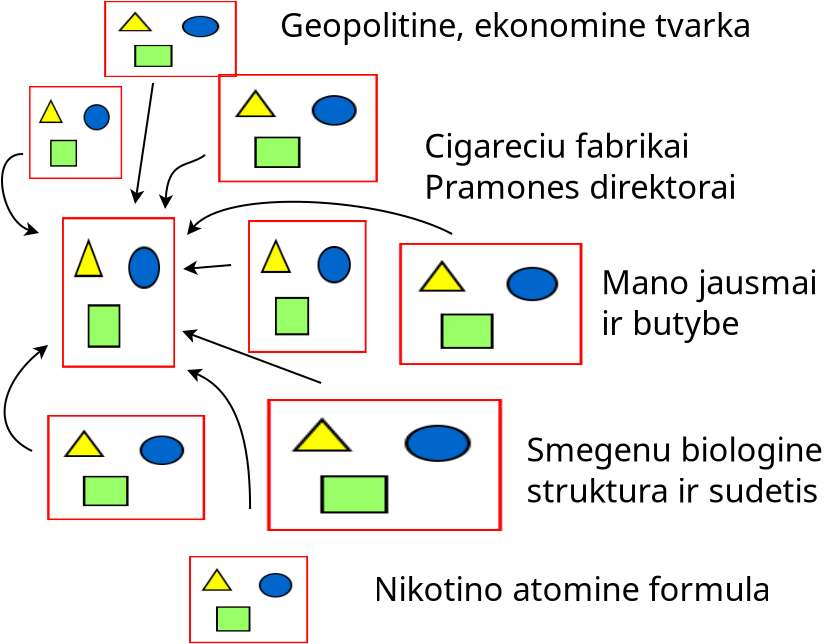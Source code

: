<?xml version="1.0" encoding="UTF-8"?>
<dia:diagram xmlns:dia="http://www.lysator.liu.se/~alla/dia/">
  <dia:layer name="Background" visible="true" connectable="true" active="true">
    <dia:object type="Standard - Image" version="0" id="O0">
      <dia:attribute name="obj_pos">
        <dia:point val="6.75,2.85"/>
      </dia:attribute>
      <dia:attribute name="obj_bb">
        <dia:rectangle val="6.75,2.85;13.389,6.65"/>
      </dia:attribute>
      <dia:attribute name="elem_corner">
        <dia:point val="6.75,2.85"/>
      </dia:attribute>
      <dia:attribute name="elem_width">
        <dia:real val="6.639"/>
      </dia:attribute>
      <dia:attribute name="elem_height">
        <dia:real val="3.8"/>
      </dia:attribute>
      <dia:attribute name="draw_border">
        <dia:boolean val="false"/>
      </dia:attribute>
      <dia:attribute name="keep_aspect">
        <dia:boolean val="true"/>
      </dia:attribute>
      <dia:attribute name="file">
        <dia:string>#/home/linas/src/learn/learn-lang-diary/ss-2024/Earth.png#</dia:string>
      </dia:attribute>
    </dia:object>
    <dia:object type="Standard - Image" version="0" id="O1">
      <dia:attribute name="obj_pos">
        <dia:point val="3,7.1"/>
      </dia:attribute>
      <dia:attribute name="obj_bb">
        <dia:rectangle val="3,7.1;7.65,11.75"/>
      </dia:attribute>
      <dia:attribute name="elem_corner">
        <dia:point val="3,7.1"/>
      </dia:attribute>
      <dia:attribute name="elem_width">
        <dia:real val="4.65"/>
      </dia:attribute>
      <dia:attribute name="elem_height">
        <dia:real val="4.65"/>
      </dia:attribute>
      <dia:attribute name="draw_border">
        <dia:boolean val="false"/>
      </dia:attribute>
      <dia:attribute name="keep_aspect">
        <dia:boolean val="true"/>
      </dia:attribute>
      <dia:attribute name="file">
        <dia:string>#/home/linas/src/learn/learn-lang-diary/ss-2024/factory.png#</dia:string>
      </dia:attribute>
    </dia:object>
    <dia:object type="Standard - Image" version="0" id="O2">
      <dia:attribute name="obj_pos">
        <dia:point val="12.45,6.5"/>
      </dia:attribute>
      <dia:attribute name="obj_bb">
        <dia:rectangle val="12.45,6.5;20.442,11.916"/>
      </dia:attribute>
      <dia:attribute name="elem_corner">
        <dia:point val="12.45,6.5"/>
      </dia:attribute>
      <dia:attribute name="elem_width">
        <dia:real val="7.992"/>
      </dia:attribute>
      <dia:attribute name="elem_height">
        <dia:real val="5.416"/>
      </dia:attribute>
      <dia:attribute name="draw_border">
        <dia:boolean val="false"/>
      </dia:attribute>
      <dia:attribute name="keep_aspect">
        <dia:boolean val="true"/>
      </dia:attribute>
      <dia:attribute name="file">
        <dia:string>#/home/linas/src/learn/learn-lang-diary/ss-2024/boardroom.jpeg#</dia:string>
      </dia:attribute>
    </dia:object>
    <dia:object type="Standard - Image" version="0" id="O3">
      <dia:attribute name="obj_pos">
        <dia:point val="4.65,13.65"/>
      </dia:attribute>
      <dia:attribute name="obj_bb">
        <dia:rectangle val="4.65,13.65;10.3,21.193"/>
      </dia:attribute>
      <dia:attribute name="elem_corner">
        <dia:point val="4.65,13.65"/>
      </dia:attribute>
      <dia:attribute name="elem_width">
        <dia:real val="5.65"/>
      </dia:attribute>
      <dia:attribute name="elem_height">
        <dia:real val="7.543"/>
      </dia:attribute>
      <dia:attribute name="draw_border">
        <dia:boolean val="false"/>
      </dia:attribute>
      <dia:attribute name="keep_aspect">
        <dia:boolean val="true"/>
      </dia:attribute>
      <dia:attribute name="file">
        <dia:string>#/home/linas/src/learn/learn-lang-diary/ss-2024/smoking-man.jpeg#</dia:string>
      </dia:attribute>
    </dia:object>
    <dia:object type="Standard - Image" version="0" id="O4">
      <dia:attribute name="obj_pos">
        <dia:point val="13.95,13.8"/>
      </dia:attribute>
      <dia:attribute name="obj_bb">
        <dia:rectangle val="13.95,13.8;19.873,20.45"/>
      </dia:attribute>
      <dia:attribute name="elem_corner">
        <dia:point val="13.95,13.8"/>
      </dia:attribute>
      <dia:attribute name="elem_width">
        <dia:real val="5.924"/>
      </dia:attribute>
      <dia:attribute name="elem_height">
        <dia:real val="6.65"/>
      </dia:attribute>
      <dia:attribute name="draw_border">
        <dia:boolean val="false"/>
      </dia:attribute>
      <dia:attribute name="keep_aspect">
        <dia:boolean val="true"/>
      </dia:attribute>
      <dia:attribute name="file">
        <dia:string>#/home/linas/src/learn/learn-lang-diary/ss-2024/brain.jpeg#</dia:string>
      </dia:attribute>
    </dia:object>
    <dia:object type="Standard - Image" version="0" id="O5">
      <dia:attribute name="obj_pos">
        <dia:point val="3.9,23.55"/>
      </dia:attribute>
      <dia:attribute name="obj_bb">
        <dia:rectangle val="3.9,23.55;11.8,28.807"/>
      </dia:attribute>
      <dia:attribute name="elem_corner">
        <dia:point val="3.9,23.55"/>
      </dia:attribute>
      <dia:attribute name="elem_width">
        <dia:real val="7.9"/>
      </dia:attribute>
      <dia:attribute name="elem_height">
        <dia:real val="5.257"/>
      </dia:attribute>
      <dia:attribute name="draw_border">
        <dia:boolean val="false"/>
      </dia:attribute>
      <dia:attribute name="keep_aspect">
        <dia:boolean val="true"/>
      </dia:attribute>
      <dia:attribute name="file">
        <dia:string>#/home/linas/src/learn/learn-lang-diary/ss-2024/medusa.jpeg#</dia:string>
      </dia:attribute>
    </dia:object>
    <dia:object type="Standard - Image" version="0" id="O6">
      <dia:attribute name="obj_pos">
        <dia:point val="14.9,22.75"/>
      </dia:attribute>
      <dia:attribute name="obj_bb">
        <dia:rectangle val="14.9,22.75;26.646,29.35"/>
      </dia:attribute>
      <dia:attribute name="elem_corner">
        <dia:point val="14.9,22.75"/>
      </dia:attribute>
      <dia:attribute name="elem_width">
        <dia:real val="11.746"/>
      </dia:attribute>
      <dia:attribute name="elem_height">
        <dia:real val="6.6"/>
      </dia:attribute>
      <dia:attribute name="draw_border">
        <dia:boolean val="false"/>
      </dia:attribute>
      <dia:attribute name="keep_aspect">
        <dia:boolean val="true"/>
      </dia:attribute>
      <dia:attribute name="file">
        <dia:string>#/home/linas/src/learn/learn-lang-diary/ss-2024/neuron.png#</dia:string>
      </dia:attribute>
    </dia:object>
    <dia:object type="Standard - Image" version="0" id="O7">
      <dia:attribute name="obj_pos">
        <dia:point val="21.5,14.95"/>
      </dia:attribute>
      <dia:attribute name="obj_bb">
        <dia:rectangle val="21.5,14.95;30.667,21.05"/>
      </dia:attribute>
      <dia:attribute name="elem_corner">
        <dia:point val="21.5,14.95"/>
      </dia:attribute>
      <dia:attribute name="elem_width">
        <dia:real val="9.167"/>
      </dia:attribute>
      <dia:attribute name="elem_height">
        <dia:real val="6.1"/>
      </dia:attribute>
      <dia:attribute name="draw_border">
        <dia:boolean val="false"/>
      </dia:attribute>
      <dia:attribute name="keep_aspect">
        <dia:boolean val="true"/>
      </dia:attribute>
      <dia:attribute name="file">
        <dia:string>#/home/linas/src/learn/learn-lang-diary/ss-2024/cigarettes.jpeg#</dia:string>
      </dia:attribute>
    </dia:object>
    <dia:object type="Standard - Image" version="0" id="O8">
      <dia:attribute name="obj_pos">
        <dia:point val="11,30.6"/>
      </dia:attribute>
      <dia:attribute name="obj_bb">
        <dia:rectangle val="11,30.6;16.95,34.957"/>
      </dia:attribute>
      <dia:attribute name="elem_corner">
        <dia:point val="11,30.6"/>
      </dia:attribute>
      <dia:attribute name="elem_width">
        <dia:real val="5.95"/>
      </dia:attribute>
      <dia:attribute name="elem_height">
        <dia:real val="4.357"/>
      </dia:attribute>
      <dia:attribute name="draw_border">
        <dia:boolean val="false"/>
      </dia:attribute>
      <dia:attribute name="keep_aspect">
        <dia:boolean val="true"/>
      </dia:attribute>
      <dia:attribute name="file">
        <dia:string>#/home/linas/src/learn/learn-lang-diary/ss-2024/nicotine-molecule.png#</dia:string>
      </dia:attribute>
    </dia:object>
    <dia:object type="Standard - Text" version="1" id="O9">
      <dia:attribute name="obj_pos">
        <dia:point val="15.55,4.65"/>
      </dia:attribute>
      <dia:attribute name="obj_bb">
        <dia:rectangle val="15.55,3.13;40.725,5.037"/>
      </dia:attribute>
      <dia:attribute name="text">
        <dia:composite type="text">
          <dia:attribute name="string">
            <dia:string>#Geopolitine, ekonomine tvarka#</dia:string>
          </dia:attribute>
          <dia:attribute name="font">
            <dia:font family="sans" style="0" name="Helvetica"/>
          </dia:attribute>
          <dia:attribute name="height">
            <dia:real val="2.046"/>
          </dia:attribute>
          <dia:attribute name="pos">
            <dia:point val="15.55,4.65"/>
          </dia:attribute>
          <dia:attribute name="color">
            <dia:color val="#000000ff"/>
          </dia:attribute>
          <dia:attribute name="alignment">
            <dia:enum val="0"/>
          </dia:attribute>
        </dia:composite>
      </dia:attribute>
      <dia:attribute name="valign">
        <dia:enum val="3"/>
      </dia:attribute>
    </dia:object>
    <dia:object type="Standard - Text" version="1" id="O10">
      <dia:attribute name="obj_pos">
        <dia:point val="22.755,10.69"/>
      </dia:attribute>
      <dia:attribute name="obj_bb">
        <dia:rectangle val="22.755,9.122;39.313,13.219"/>
      </dia:attribute>
      <dia:attribute name="text">
        <dia:composite type="text">
          <dia:attribute name="string">
            <dia:string>#Cigareciu fabrikai
Pramones direktorai#</dia:string>
          </dia:attribute>
          <dia:attribute name="font">
            <dia:font family="sans" style="0" name="Helvetica"/>
          </dia:attribute>
          <dia:attribute name="height">
            <dia:real val="2.046"/>
          </dia:attribute>
          <dia:attribute name="pos">
            <dia:point val="22.755,10.69"/>
          </dia:attribute>
          <dia:attribute name="color">
            <dia:color val="#000000ff"/>
          </dia:attribute>
          <dia:attribute name="alignment">
            <dia:enum val="0"/>
          </dia:attribute>
        </dia:composite>
      </dia:attribute>
      <dia:attribute name="valign">
        <dia:enum val="3"/>
      </dia:attribute>
    </dia:object>
    <dia:object type="Standard - Text" version="1" id="O11">
      <dia:attribute name="obj_pos">
        <dia:point val="31.61,17.51"/>
      </dia:attribute>
      <dia:attribute name="obj_bb">
        <dia:rectangle val="31.61,15.942;43.033,20.039"/>
      </dia:attribute>
      <dia:attribute name="text">
        <dia:composite type="text">
          <dia:attribute name="string">
            <dia:string>#Mano jausmai
ir butybe#</dia:string>
          </dia:attribute>
          <dia:attribute name="font">
            <dia:font family="sans" style="0" name="Helvetica"/>
          </dia:attribute>
          <dia:attribute name="height">
            <dia:real val="2.046"/>
          </dia:attribute>
          <dia:attribute name="pos">
            <dia:point val="31.61,17.51"/>
          </dia:attribute>
          <dia:attribute name="color">
            <dia:color val="#000000ff"/>
          </dia:attribute>
          <dia:attribute name="alignment">
            <dia:enum val="0"/>
          </dia:attribute>
        </dia:composite>
      </dia:attribute>
      <dia:attribute name="valign">
        <dia:enum val="3"/>
      </dia:attribute>
    </dia:object>
    <dia:object type="Standard - Text" version="1" id="O12">
      <dia:attribute name="obj_pos">
        <dia:point val="27.865,25.88"/>
      </dia:attribute>
      <dia:attribute name="obj_bb">
        <dia:rectangle val="27.865,24.36;43.645,28.314"/>
      </dia:attribute>
      <dia:attribute name="text">
        <dia:composite type="text">
          <dia:attribute name="string">
            <dia:string>#Smegenu biologine
struktura ir sudetis#</dia:string>
          </dia:attribute>
          <dia:attribute name="font">
            <dia:font family="sans" style="0" name="Helvetica"/>
          </dia:attribute>
          <dia:attribute name="height">
            <dia:real val="2.046"/>
          </dia:attribute>
          <dia:attribute name="pos">
            <dia:point val="27.865,25.88"/>
          </dia:attribute>
          <dia:attribute name="color">
            <dia:color val="#000000ff"/>
          </dia:attribute>
          <dia:attribute name="alignment">
            <dia:enum val="0"/>
          </dia:attribute>
        </dia:composite>
      </dia:attribute>
      <dia:attribute name="valign">
        <dia:enum val="3"/>
      </dia:attribute>
    </dia:object>
    <dia:object type="Standard - Text" version="1" id="O13">
      <dia:attribute name="obj_pos">
        <dia:point val="20.22,32.85"/>
      </dia:attribute>
      <dia:attribute name="obj_bb">
        <dia:rectangle val="20.22,31.282;41.075,33.333"/>
      </dia:attribute>
      <dia:attribute name="text">
        <dia:composite type="text">
          <dia:attribute name="string">
            <dia:string>#Nikotino atomine formula#</dia:string>
          </dia:attribute>
          <dia:attribute name="font">
            <dia:font family="sans" style="0" name="Helvetica"/>
          </dia:attribute>
          <dia:attribute name="height">
            <dia:real val="2.046"/>
          </dia:attribute>
          <dia:attribute name="pos">
            <dia:point val="20.22,32.85"/>
          </dia:attribute>
          <dia:attribute name="color">
            <dia:color val="#000000ff"/>
          </dia:attribute>
          <dia:attribute name="alignment">
            <dia:enum val="0"/>
          </dia:attribute>
        </dia:composite>
      </dia:attribute>
      <dia:attribute name="valign">
        <dia:enum val="3"/>
      </dia:attribute>
    </dia:object>
    <dia:object type="Standard - BezierLine" version="0" id="O14">
      <dia:attribute name="obj_pos">
        <dia:point val="11.8,10.55"/>
      </dia:attribute>
      <dia:attribute name="obj_bb">
        <dia:rectangle val="9.482,10.48;11.87,13.25"/>
      </dia:attribute>
      <dia:attribute name="bez_points">
        <dia:point val="11.8,10.55"/>
        <dia:point val="10.9,11.2"/>
        <dia:point val="9.95,10.75"/>
        <dia:point val="9.8,13.25"/>
      </dia:attribute>
      <dia:attribute name="corner_types">
        <dia:enum val="0"/>
        <dia:enum val="0"/>
      </dia:attribute>
      <dia:attribute name="end_arrow">
        <dia:enum val="22"/>
      </dia:attribute>
      <dia:attribute name="end_arrow_length">
        <dia:real val="0.5"/>
      </dia:attribute>
      <dia:attribute name="end_arrow_width">
        <dia:real val="0.5"/>
      </dia:attribute>
    </dia:object>
    <dia:object type="Standard - BezierLine" version="0" id="O15">
      <dia:attribute name="obj_pos">
        <dia:point val="2.7,10.5"/>
      </dia:attribute>
      <dia:attribute name="obj_bb">
        <dia:rectangle val="1.595,10.449;3.5,14.596"/>
      </dia:attribute>
      <dia:attribute name="bez_points">
        <dia:point val="2.7,10.5"/>
        <dia:point val="0.95,10.45"/>
        <dia:point val="1.6,13.9"/>
        <dia:point val="3.5,14.45"/>
      </dia:attribute>
      <dia:attribute name="corner_types">
        <dia:enum val="0"/>
        <dia:enum val="0"/>
      </dia:attribute>
      <dia:attribute name="end_arrow">
        <dia:enum val="22"/>
      </dia:attribute>
      <dia:attribute name="end_arrow_length">
        <dia:real val="0.5"/>
      </dia:attribute>
      <dia:attribute name="end_arrow_width">
        <dia:real val="0.5"/>
      </dia:attribute>
    </dia:object>
    <dia:object type="Standard - Line" version="0" id="O16">
      <dia:attribute name="obj_pos">
        <dia:point val="13.1,16.05"/>
      </dia:attribute>
      <dia:attribute name="obj_bb">
        <dia:rectangle val="10.646,15.829;13.154,16.55"/>
      </dia:attribute>
      <dia:attribute name="conn_endpoints">
        <dia:point val="13.1,16.05"/>
        <dia:point val="10.7,16.25"/>
      </dia:attribute>
      <dia:attribute name="numcp">
        <dia:int val="1"/>
      </dia:attribute>
      <dia:attribute name="end_arrow">
        <dia:enum val="22"/>
      </dia:attribute>
      <dia:attribute name="end_arrow_length">
        <dia:real val="0.5"/>
      </dia:attribute>
      <dia:attribute name="end_arrow_width">
        <dia:real val="0.5"/>
      </dia:attribute>
    </dia:object>
    <dia:object type="Standard - BezierLine" version="0" id="O17">
      <dia:attribute name="obj_pos">
        <dia:point val="24.15,14.5"/>
      </dia:attribute>
      <dia:attribute name="obj_bb">
        <dia:rectangle val="10.9,12.838;24.218,14.568"/>
      </dia:attribute>
      <dia:attribute name="bez_points">
        <dia:point val="24.15,14.5"/>
        <dia:point val="20.7,12.65"/>
        <dia:point val="12.8,12.2"/>
        <dia:point val="10.9,14.55"/>
      </dia:attribute>
      <dia:attribute name="corner_types">
        <dia:enum val="0"/>
        <dia:enum val="0"/>
      </dia:attribute>
      <dia:attribute name="end_arrow">
        <dia:enum val="22"/>
      </dia:attribute>
      <dia:attribute name="end_arrow_length">
        <dia:real val="0.5"/>
      </dia:attribute>
      <dia:attribute name="end_arrow_width">
        <dia:real val="0.5"/>
      </dia:attribute>
    </dia:object>
    <dia:object type="Standard - BezierLine" version="0" id="O18">
      <dia:attribute name="obj_pos">
        <dia:point val="3.15,25.35"/>
      </dia:attribute>
      <dia:attribute name="obj_bb">
        <dia:rectangle val="1.725,20.05;3.95,25.416"/>
      </dia:attribute>
      <dia:attribute name="bez_points">
        <dia:point val="3.15,25.35"/>
        <dia:point val="1,24.35"/>
        <dia:point val="1.55,21.95"/>
        <dia:point val="3.95,20.05"/>
      </dia:attribute>
      <dia:attribute name="corner_types">
        <dia:enum val="0"/>
        <dia:enum val="0"/>
      </dia:attribute>
      <dia:attribute name="end_arrow">
        <dia:enum val="22"/>
      </dia:attribute>
      <dia:attribute name="end_arrow_length">
        <dia:real val="0.5"/>
      </dia:attribute>
      <dia:attribute name="end_arrow_width">
        <dia:real val="0.5"/>
      </dia:attribute>
    </dia:object>
    <dia:object type="Standard - BezierLine" version="0" id="O19">
      <dia:attribute name="obj_pos">
        <dia:point val="14.05,28.25"/>
      </dia:attribute>
      <dia:attribute name="obj_bb">
        <dia:rectangle val="10.9,21.232;14.1,28.3"/>
      </dia:attribute>
      <dia:attribute name="bez_points">
        <dia:point val="14.05,28.25"/>
        <dia:point val="14.05,25.95"/>
        <dia:point val="13.8,22.5"/>
        <dia:point val="10.9,21.3"/>
      </dia:attribute>
      <dia:attribute name="corner_types">
        <dia:enum val="0"/>
        <dia:enum val="0"/>
      </dia:attribute>
      <dia:attribute name="end_arrow">
        <dia:enum val="22"/>
      </dia:attribute>
      <dia:attribute name="end_arrow_length">
        <dia:real val="0.5"/>
      </dia:attribute>
      <dia:attribute name="end_arrow_width">
        <dia:real val="0.5"/>
      </dia:attribute>
    </dia:object>
    <dia:object type="Standard - Line" version="0" id="O20">
      <dia:attribute name="obj_pos">
        <dia:point val="17.6,21.95"/>
      </dia:attribute>
      <dia:attribute name="obj_bb">
        <dia:rectangle val="10.586,19.26;17.664,22.014"/>
      </dia:attribute>
      <dia:attribute name="conn_endpoints">
        <dia:point val="17.6,21.95"/>
        <dia:point val="10.65,19.35"/>
      </dia:attribute>
      <dia:attribute name="numcp">
        <dia:int val="1"/>
      </dia:attribute>
      <dia:attribute name="end_arrow">
        <dia:enum val="22"/>
      </dia:attribute>
      <dia:attribute name="end_arrow_length">
        <dia:real val="0.5"/>
      </dia:attribute>
      <dia:attribute name="end_arrow_width">
        <dia:real val="0.5"/>
      </dia:attribute>
    </dia:object>
    <dia:object type="Standard - Line" version="0" id="O21">
      <dia:attribute name="obj_pos">
        <dia:point val="9.2,6.95"/>
      </dia:attribute>
      <dia:attribute name="obj_bb">
        <dia:rectangle val="8.049,6.893;9.257,13.057"/>
      </dia:attribute>
      <dia:attribute name="conn_endpoints">
        <dia:point val="9.2,6.95"/>
        <dia:point val="8.3,13"/>
      </dia:attribute>
      <dia:attribute name="numcp">
        <dia:int val="1"/>
      </dia:attribute>
      <dia:attribute name="end_arrow">
        <dia:enum val="22"/>
      </dia:attribute>
      <dia:attribute name="end_arrow_length">
        <dia:real val="0.5"/>
      </dia:attribute>
      <dia:attribute name="end_arrow_width">
        <dia:real val="0.5"/>
      </dia:attribute>
    </dia:object>
  </dia:layer>
</dia:diagram>

